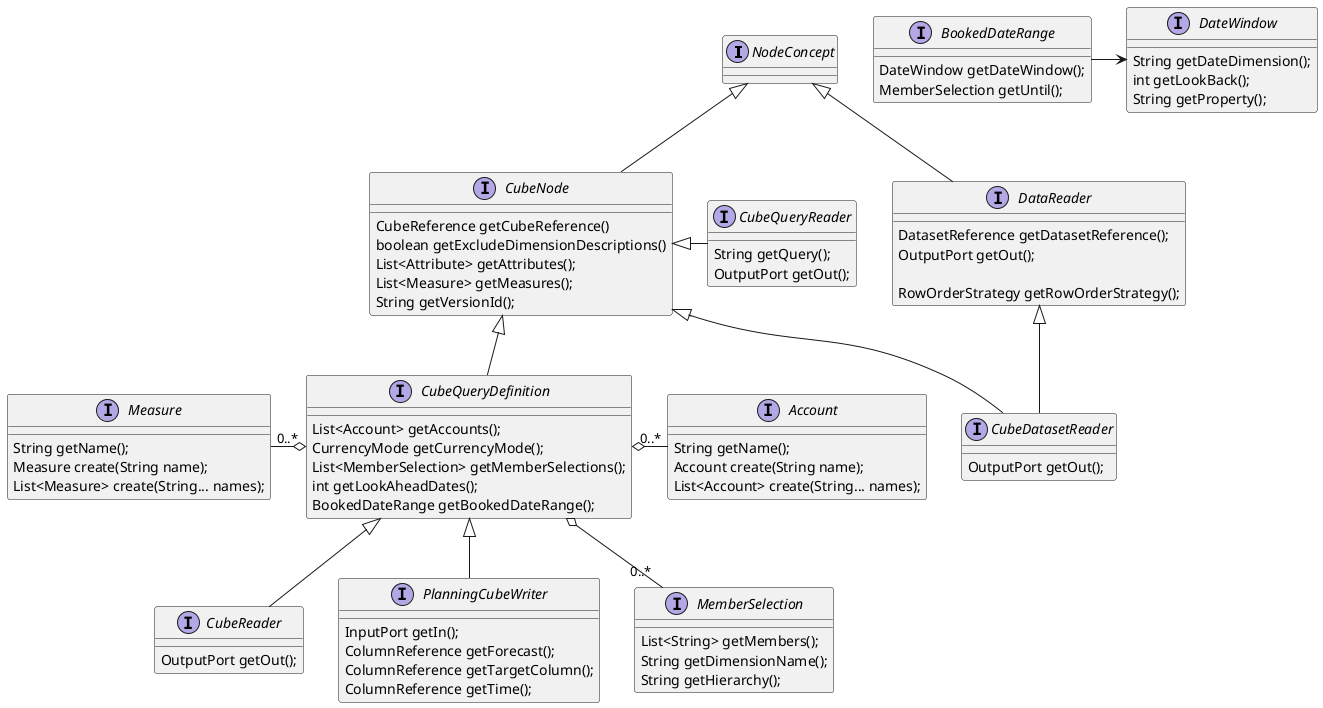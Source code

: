 @startuml

interface NodeConcept

interface CubeNode extends NodeConcept {
    CubeReference getCubeReference()
    boolean getExcludeDimensionDescriptions()
    List<Attribute> getAttributes();
    List<Measure> getMeasures();
    String getVersionId();
}

interface Account {
    String getName();
    Account create(String name);
    List<Account> create(String... names);
}

interface Measure {
    String getName();
    Measure create(String name);
    List<Measure> create(String... names);
}

interface DateWindow {
    String getDateDimension();
    int getLookBack();
    String getProperty();
}

interface BookedDateRange {
    DateWindow getDateWindow();
    MemberSelection getUntil();
}

interface DataReader extends NodeConcept {

    DatasetReference getDatasetReference();
    OutputPort getOut();

    RowOrderStrategy getRowOrderStrategy();

}

interface CubeQueryDefinition extends CubeNode {
    List<Account> getAccounts();
    CurrencyMode getCurrencyMode();
    List<MemberSelection> getMemberSelections();
    int getLookAheadDates();
    BookedDateRange getBookedDateRange();
}

interface CubeDatasetReader extends CubeNode, DataReader{
    OutputPort getOut();
}

interface CubeReader extends CubeQueryDefinition {
    OutputPort getOut();
}

interface PlanningCubeWriter extends CubeQueryDefinition {

    InputPort getIn();
    ColumnReference getForecast();
    ColumnReference getTargetColumn();
    ColumnReference getTime();
}

interface CubeQueryReader{
    String getQuery();
   OutputPort getOut();
}

interface MemberSelection {

	List<String> getMembers();
	
	String getDimensionName();
	String getHierarchy();
}

CubeQueryDefinition o-left- "0..*" Measure
CubeQueryDefinition o-right- "0..*" Account
CubeQueryDefinition o-- "0..*" MemberSelection
BookedDateRange -down> DateWindow

CubeQueryReader -|> CubeNode
@enduml
